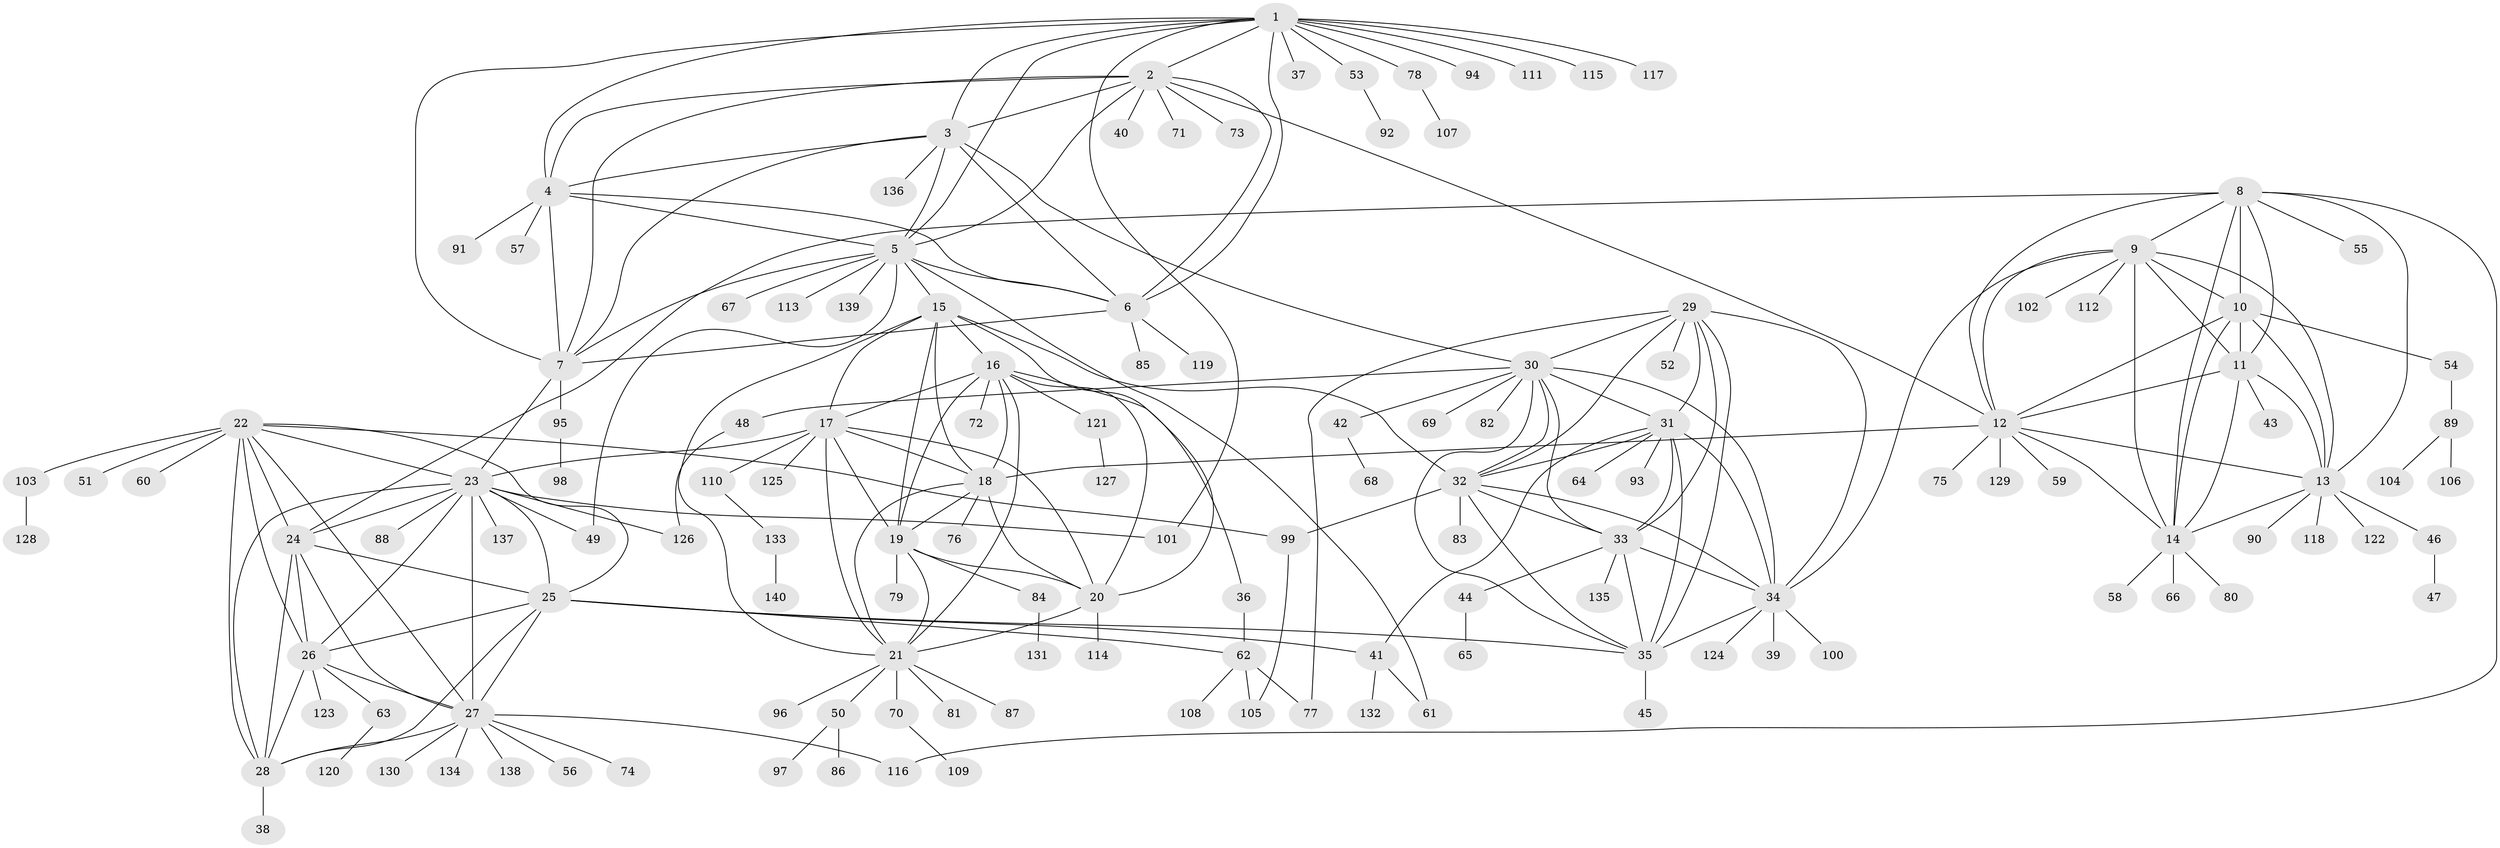 // coarse degree distribution, {13: 0.036036036036036036, 8: 0.04504504504504504, 9: 0.02702702702702703, 6: 0.036036036036036036, 10: 0.05405405405405406, 7: 0.036036036036036036, 5: 0.018018018018018018, 2: 0.13513513513513514, 1: 0.5945945945945946, 4: 0.009009009009009009, 3: 0.009009009009009009}
// Generated by graph-tools (version 1.1) at 2025/24/03/03/25 07:24:17]
// undirected, 140 vertices, 230 edges
graph export_dot {
graph [start="1"]
  node [color=gray90,style=filled];
  1;
  2;
  3;
  4;
  5;
  6;
  7;
  8;
  9;
  10;
  11;
  12;
  13;
  14;
  15;
  16;
  17;
  18;
  19;
  20;
  21;
  22;
  23;
  24;
  25;
  26;
  27;
  28;
  29;
  30;
  31;
  32;
  33;
  34;
  35;
  36;
  37;
  38;
  39;
  40;
  41;
  42;
  43;
  44;
  45;
  46;
  47;
  48;
  49;
  50;
  51;
  52;
  53;
  54;
  55;
  56;
  57;
  58;
  59;
  60;
  61;
  62;
  63;
  64;
  65;
  66;
  67;
  68;
  69;
  70;
  71;
  72;
  73;
  74;
  75;
  76;
  77;
  78;
  79;
  80;
  81;
  82;
  83;
  84;
  85;
  86;
  87;
  88;
  89;
  90;
  91;
  92;
  93;
  94;
  95;
  96;
  97;
  98;
  99;
  100;
  101;
  102;
  103;
  104;
  105;
  106;
  107;
  108;
  109;
  110;
  111;
  112;
  113;
  114;
  115;
  116;
  117;
  118;
  119;
  120;
  121;
  122;
  123;
  124;
  125;
  126;
  127;
  128;
  129;
  130;
  131;
  132;
  133;
  134;
  135;
  136;
  137;
  138;
  139;
  140;
  1 -- 2;
  1 -- 3;
  1 -- 4;
  1 -- 5;
  1 -- 6;
  1 -- 7;
  1 -- 37;
  1 -- 53;
  1 -- 78;
  1 -- 94;
  1 -- 101;
  1 -- 111;
  1 -- 115;
  1 -- 117;
  2 -- 3;
  2 -- 4;
  2 -- 5;
  2 -- 6;
  2 -- 7;
  2 -- 12;
  2 -- 40;
  2 -- 71;
  2 -- 73;
  3 -- 4;
  3 -- 5;
  3 -- 6;
  3 -- 7;
  3 -- 30;
  3 -- 136;
  4 -- 5;
  4 -- 6;
  4 -- 7;
  4 -- 57;
  4 -- 91;
  5 -- 6;
  5 -- 7;
  5 -- 15;
  5 -- 49;
  5 -- 61;
  5 -- 67;
  5 -- 113;
  5 -- 139;
  6 -- 7;
  6 -- 85;
  6 -- 119;
  7 -- 23;
  7 -- 95;
  8 -- 9;
  8 -- 10;
  8 -- 11;
  8 -- 12;
  8 -- 13;
  8 -- 14;
  8 -- 24;
  8 -- 55;
  8 -- 116;
  9 -- 10;
  9 -- 11;
  9 -- 12;
  9 -- 13;
  9 -- 14;
  9 -- 34;
  9 -- 102;
  9 -- 112;
  10 -- 11;
  10 -- 12;
  10 -- 13;
  10 -- 14;
  10 -- 54;
  11 -- 12;
  11 -- 13;
  11 -- 14;
  11 -- 43;
  12 -- 13;
  12 -- 14;
  12 -- 18;
  12 -- 59;
  12 -- 75;
  12 -- 129;
  13 -- 14;
  13 -- 46;
  13 -- 90;
  13 -- 118;
  13 -- 122;
  14 -- 58;
  14 -- 66;
  14 -- 80;
  15 -- 16;
  15 -- 17;
  15 -- 18;
  15 -- 19;
  15 -- 20;
  15 -- 21;
  15 -- 32;
  16 -- 17;
  16 -- 18;
  16 -- 19;
  16 -- 20;
  16 -- 21;
  16 -- 36;
  16 -- 72;
  16 -- 121;
  17 -- 18;
  17 -- 19;
  17 -- 20;
  17 -- 21;
  17 -- 23;
  17 -- 110;
  17 -- 125;
  18 -- 19;
  18 -- 20;
  18 -- 21;
  18 -- 76;
  19 -- 20;
  19 -- 21;
  19 -- 79;
  19 -- 84;
  20 -- 21;
  20 -- 114;
  21 -- 50;
  21 -- 70;
  21 -- 81;
  21 -- 87;
  21 -- 96;
  22 -- 23;
  22 -- 24;
  22 -- 25;
  22 -- 26;
  22 -- 27;
  22 -- 28;
  22 -- 51;
  22 -- 60;
  22 -- 99;
  22 -- 103;
  23 -- 24;
  23 -- 25;
  23 -- 26;
  23 -- 27;
  23 -- 28;
  23 -- 49;
  23 -- 88;
  23 -- 101;
  23 -- 126;
  23 -- 137;
  24 -- 25;
  24 -- 26;
  24 -- 27;
  24 -- 28;
  25 -- 26;
  25 -- 27;
  25 -- 28;
  25 -- 35;
  25 -- 41;
  25 -- 62;
  26 -- 27;
  26 -- 28;
  26 -- 63;
  26 -- 123;
  27 -- 28;
  27 -- 56;
  27 -- 74;
  27 -- 116;
  27 -- 130;
  27 -- 134;
  27 -- 138;
  28 -- 38;
  29 -- 30;
  29 -- 31;
  29 -- 32;
  29 -- 33;
  29 -- 34;
  29 -- 35;
  29 -- 52;
  29 -- 77;
  30 -- 31;
  30 -- 32;
  30 -- 33;
  30 -- 34;
  30 -- 35;
  30 -- 42;
  30 -- 48;
  30 -- 69;
  30 -- 82;
  31 -- 32;
  31 -- 33;
  31 -- 34;
  31 -- 35;
  31 -- 41;
  31 -- 64;
  31 -- 93;
  32 -- 33;
  32 -- 34;
  32 -- 35;
  32 -- 83;
  32 -- 99;
  33 -- 34;
  33 -- 35;
  33 -- 44;
  33 -- 135;
  34 -- 35;
  34 -- 39;
  34 -- 100;
  34 -- 124;
  35 -- 45;
  36 -- 62;
  41 -- 61;
  41 -- 132;
  42 -- 68;
  44 -- 65;
  46 -- 47;
  48 -- 126;
  50 -- 86;
  50 -- 97;
  53 -- 92;
  54 -- 89;
  62 -- 77;
  62 -- 105;
  62 -- 108;
  63 -- 120;
  70 -- 109;
  78 -- 107;
  84 -- 131;
  89 -- 104;
  89 -- 106;
  95 -- 98;
  99 -- 105;
  103 -- 128;
  110 -- 133;
  121 -- 127;
  133 -- 140;
}
